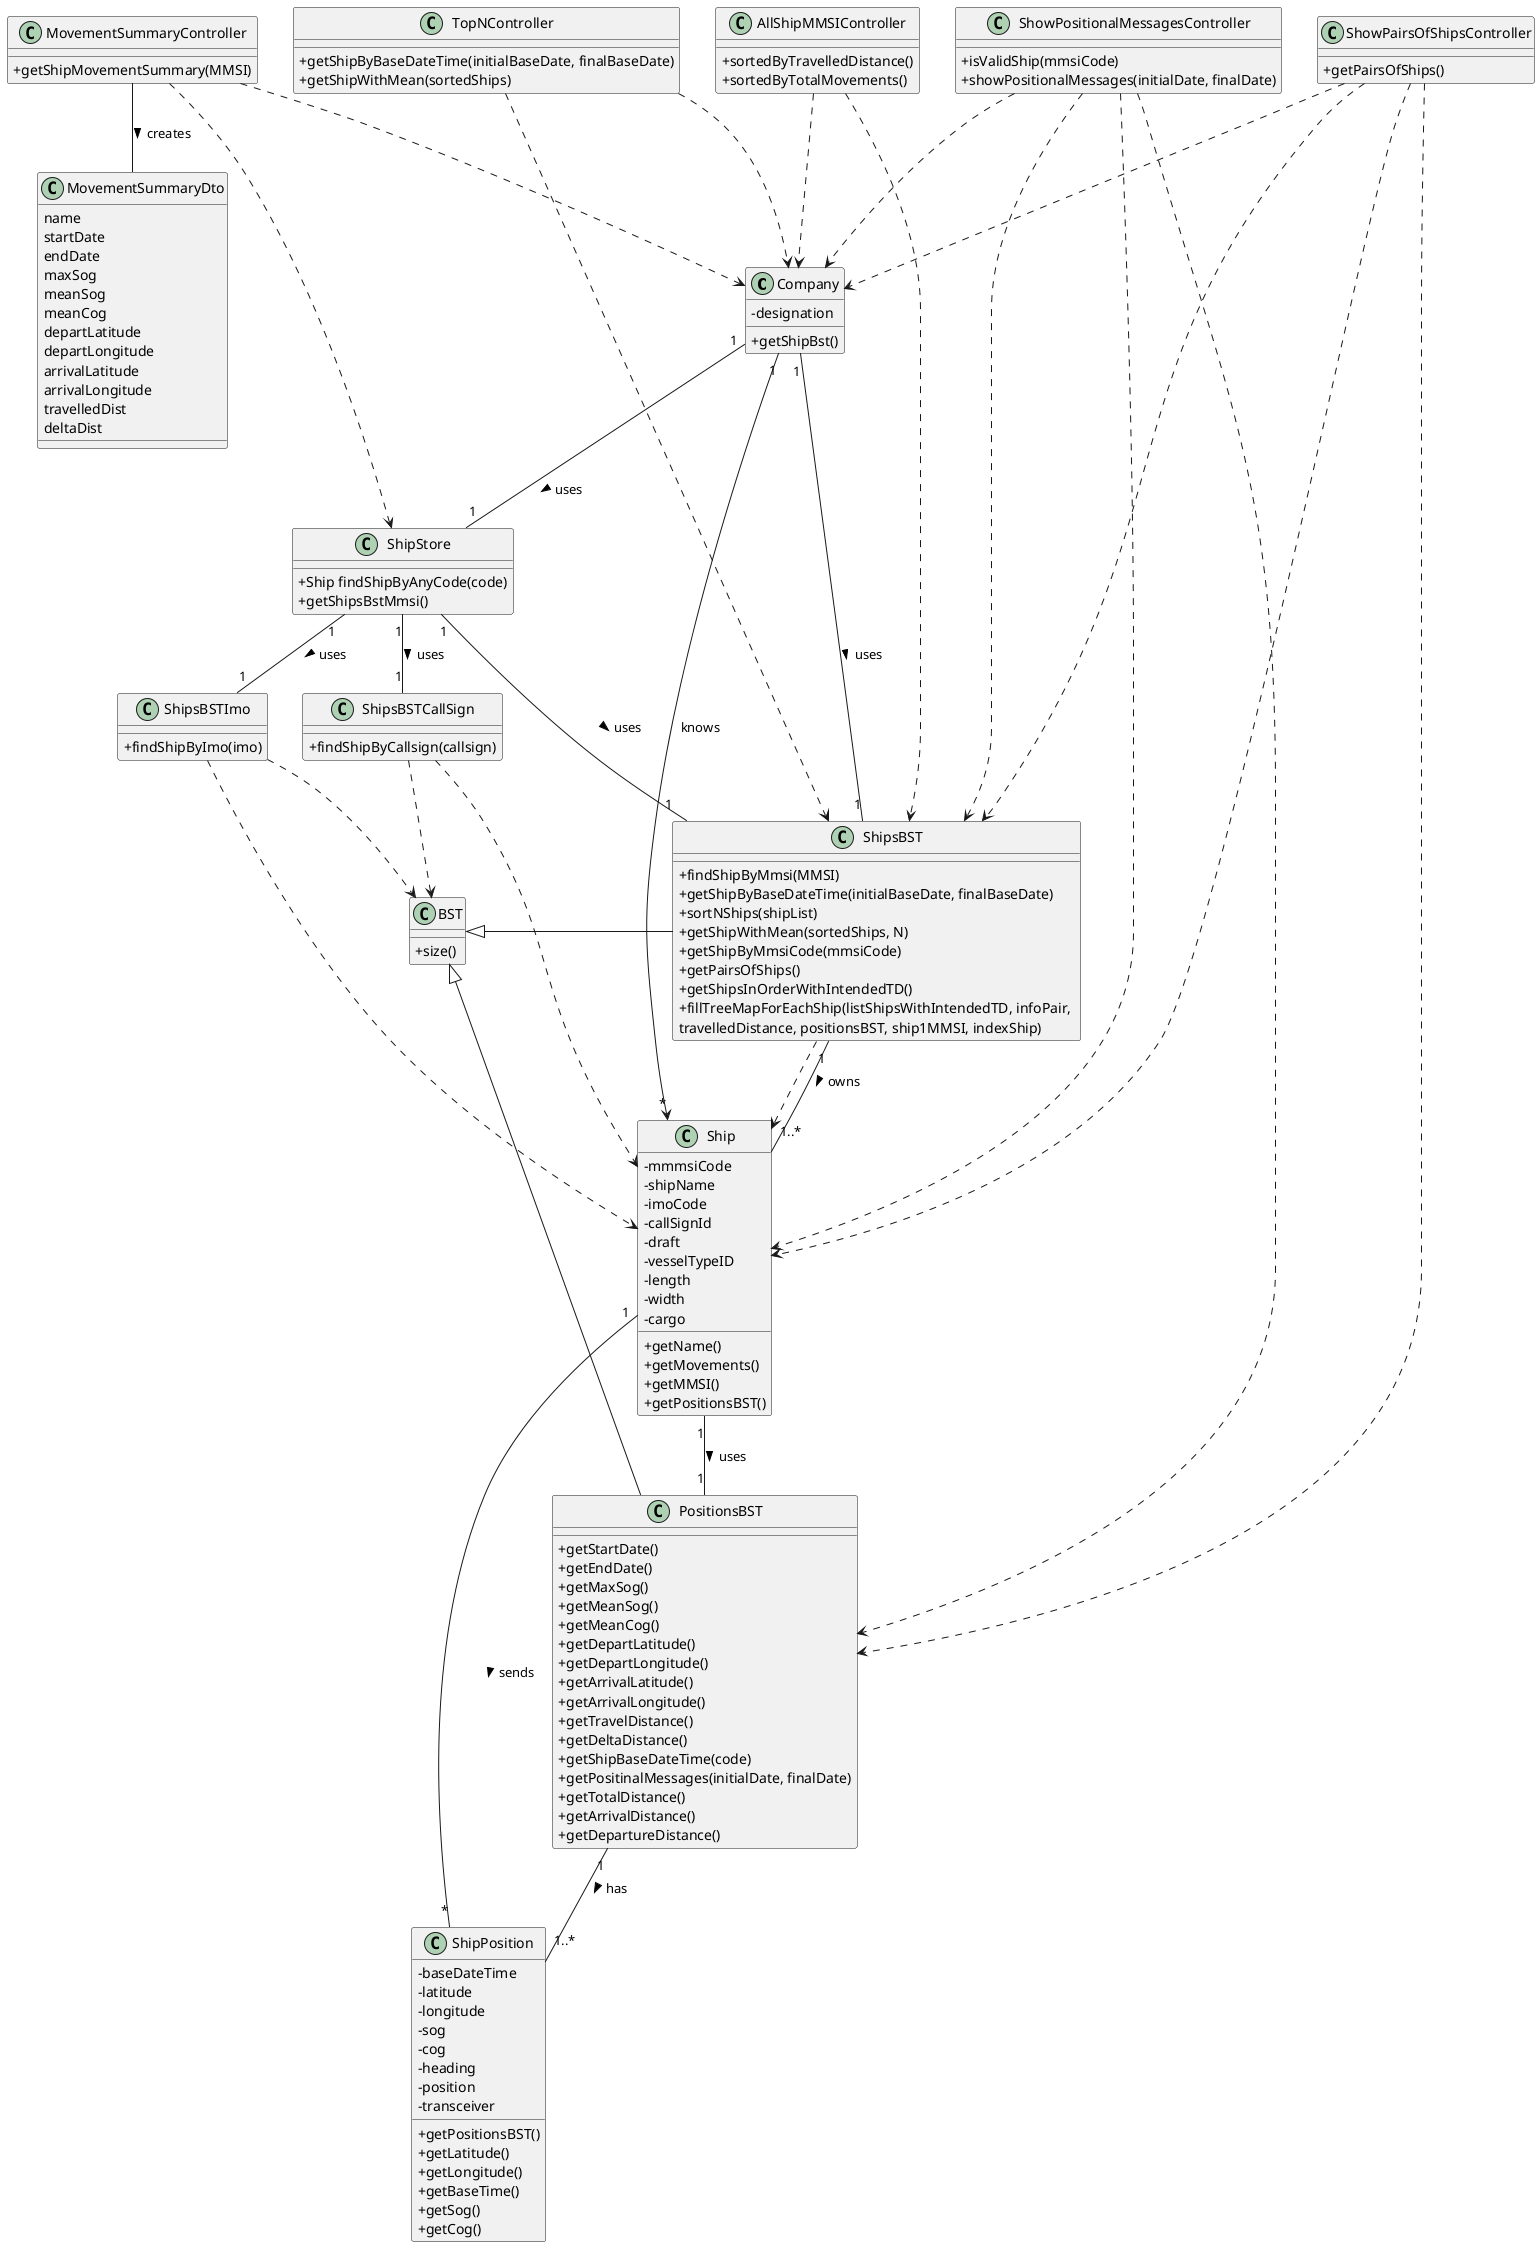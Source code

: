 @startuml
'https://plantuml.com/class-diagram

skinparam classAttributeIconSize 0

class Company{
    -designation
    +getShipBst()
}
class BST{
    +size()
}


class Ship {
    -mmmsiCode
    -shipName
    -imoCode
    -callSignId
    -draft
    -vesselTypeID
    -length
    -width
    -cargo
    +getName()
    +getMovements()
    +getMMSI()
    +getPositionsBST()
}

class ShipsBST{
    +findShipByMmsi(MMSI)
    +getShipByBaseDateTime(initialBaseDate, finalBaseDate)
    +sortNShips(shipList)
    +getShipWithMean(sortedShips, N)
    +getShipByMmsiCode(mmsiCode)
    +getPairsOfShips()
    +getShipsInOrderWithIntendedTD()
    +fillTreeMapForEachShip(listShipsWithIntendedTD, infoPair, \ntravelledDistance, positionsBST, ship1MMSI, indexShip)
}

class ShipsBSTImo{
    +findShipByImo(imo)
}
class ShipsBSTCallSign{
     +findShipByCallsign(callsign)
 }

class ShipStore{
   +Ship findShipByAnyCode(code)
   +getShipsBstMmsi()
}
class ShipPosition{
    -baseDateTime
    -latitude
    -longitude
    -sog
    -cog
    -heading
    -position
    -transceiver
    +getPositionsBST()
    +getLatitude()
    +getLongitude()
    +getBaseTime()
    +getSog()
    +getCog()
}

class PositionsBST {
    +getStartDate()
    +getEndDate()
    +getMaxSog()
    +getMeanSog()
    +getMeanCog()
    +getDepartLatitude()
    +getDepartLongitude()
    +getArrivalLatitude()
    +getArrivalLongitude()
    +getTravelDistance()
    +getDeltaDistance()
    +getShipBaseDateTime(code)
    +getPositinalMessages(initialDate, finalDate)
    +getTotalDistance()
    +getArrivalDistance()
    +getDepartureDistance()
}


class MovementSummaryController {
+getShipMovementSummary(MMSI)
}

class MovementSummaryDto{
    name
    startDate
    endDate
    maxSog
    meanSog
    meanCog
    departLatitude
    departLongitude
    arrivalLatitude
    arrivalLongitude
    travelledDist
    deltaDist
}

class AllShipMMSIController {
    +sortedByTravelledDistance()
    +sortedByTotalMovements()
}

class TopNController {
    +getShipByBaseDateTime(initialBaseDate, finalBaseDate)
    +getShipWithMean(sortedShips)
}

class ShowPositionalMessagesController {
    +isValidShip(mmsiCode)
    +showPositionalMessages(initialDate, finalDate)
}

class ShowPairsOfShipsController {
    +getPairsOfShips()
}

MovementSummaryController ..> Company
MovementSummaryController ..> ShipStore
MovementSummaryController -- MovementSummaryDto: creates >
Company "1" --> "*" Ship : knows
Company "1" -- "1" ShipStore : uses >
ShipStore "1" -- "1" ShipsBSTCallSign : uses >
ShipStore "1" -- "1" ShipsBST : uses >
ShipStore "1" -- "1" ShipsBSTImo : uses >
ShipsBST ..> Ship
ShipsBSTImo ..> Ship
ShipsBSTCallSign ..> Ship
Ship "1" -- "*" ShipPosition : sends >
Ship "1" -- "1" PositionsBST : uses >
/'PositionsBST ..> ShipPosition'/
/'ShipsBST ..> BST'/
ShipsBSTImo ..> BST
ShipsBSTCallSign ..> BST
/'PositionsBST ..> BST'/
AllShipMMSIController ..> ShipsBST
AllShipMMSIController ..> Company
TopNController ..> ShipsBST
TopNController ..> Company
/'US103'/
Company "1" -- "1" ShipsBST : uses >
ShipsBST "1" -- "1..*" Ship : owns >
/'Ship "1" -- "1" PositionsBST : uses >'/
PositionsBST "1" -- "1..*" ShipPosition : has >
ShowPositionalMessagesController ..> Company
ShowPositionalMessagesController ..> ShipsBST
ShowPositionalMessagesController ..> Ship
ShowPositionalMessagesController ..> PositionsBST
/'US107'/
ShowPairsOfShipsController ..> Company
ShowPairsOfShipsController ..> ShipsBST
ShowPairsOfShipsController ..> Ship
ShowPairsOfShipsController ..> PositionsBST

BST <|- PositionsBST
BST <|- ShipsBST


@enduml
